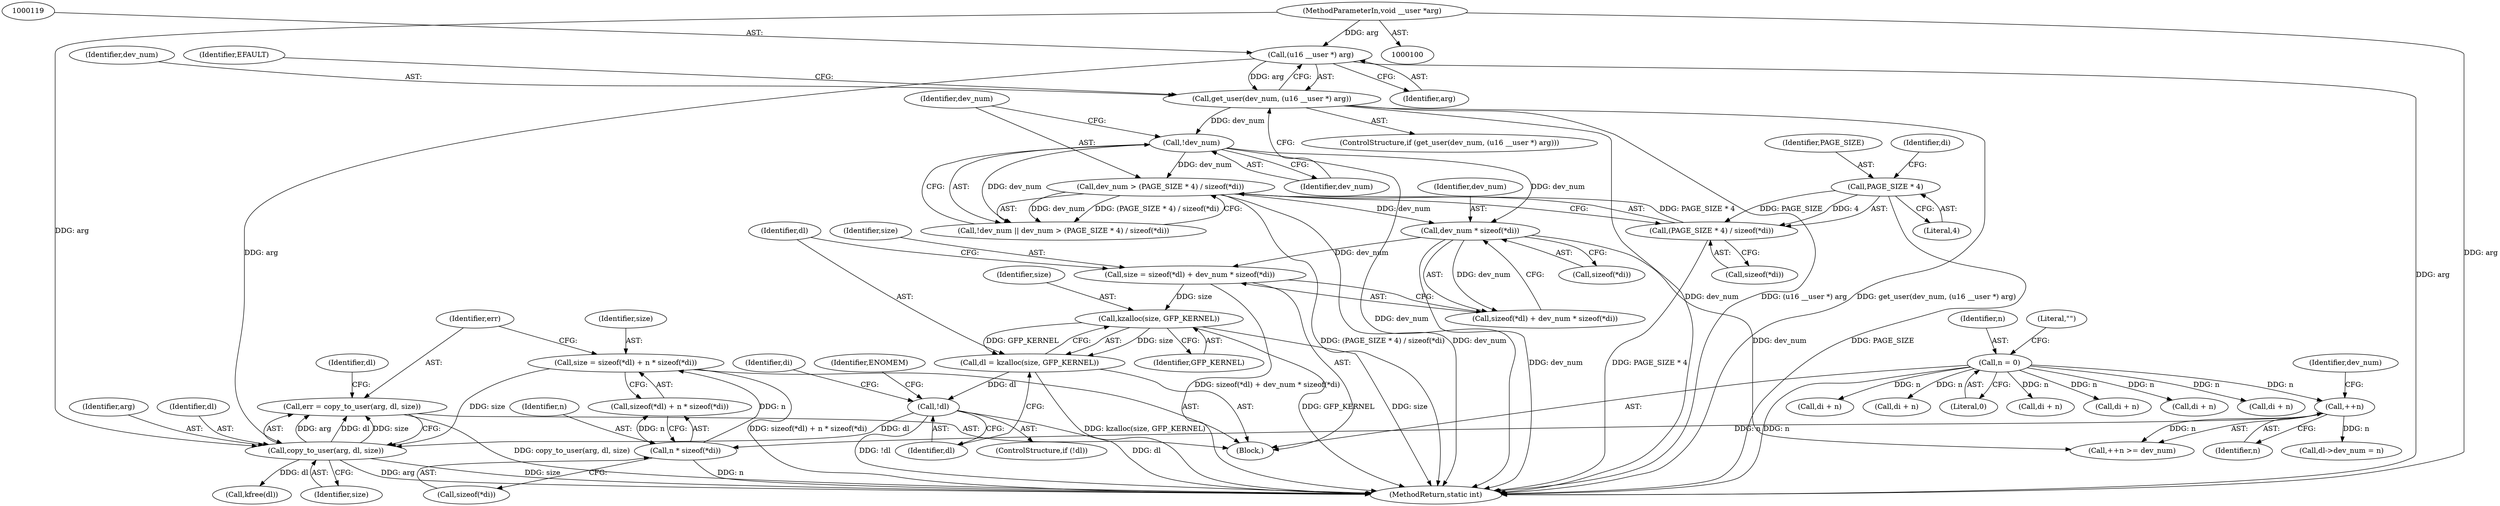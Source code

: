 digraph "0_linux_f9432c5ec8b1e9a09b9b0e5569e3c73db8de432a@API" {
"1000264" [label="(Call,err = copy_to_user(arg, dl, size))"];
"1000266" [label="(Call,copy_to_user(arg, dl, size))"];
"1000118" [label="(Call,(u16 __user *) arg)"];
"1000101" [label="(MethodParameterIn,void __user *arg)"];
"1000157" [label="(Call,!dl)"];
"1000151" [label="(Call,dl = kzalloc(size, GFP_KERNEL))"];
"1000153" [label="(Call,kzalloc(size, GFP_KERNEL))"];
"1000140" [label="(Call,size = sizeof(*dl) + dev_num * sizeof(*di))"];
"1000146" [label="(Call,dev_num * sizeof(*di))"];
"1000128" [label="(Call,dev_num > (PAGE_SIZE * 4) / sizeof(*di))"];
"1000126" [label="(Call,!dev_num)"];
"1000116" [label="(Call,get_user(dev_num, (u16 __user *) arg))"];
"1000130" [label="(Call,(PAGE_SIZE * 4) / sizeof(*di))"];
"1000131" [label="(Call,PAGE_SIZE * 4)"];
"1000253" [label="(Call,size = sizeof(*dl) + n * sizeof(*di))"];
"1000259" [label="(Call,n * sizeof(*di))"];
"1000241" [label="(Call,++n)"];
"1000107" [label="(Call,n = 0)"];
"1000108" [label="(Identifier,n)"];
"1000116" [label="(Call,get_user(dev_num, (u16 __user *) arg))"];
"1000242" [label="(Identifier,n)"];
"1000210" [label="(Call,di + n)"];
"1000114" [label="(Literal,\"\")"];
"1000181" [label="(Call,di + n)"];
"1000126" [label="(Call,!dev_num)"];
"1000131" [label="(Call,PAGE_SIZE * 4)"];
"1000163" [label="(Identifier,di)"];
"1000264" [label="(Call,err = copy_to_user(arg, dl, size))"];
"1000118" [label="(Call,(u16 __user *) arg)"];
"1000129" [label="(Identifier,dev_num)"];
"1000107" [label="(Call,n = 0)"];
"1000127" [label="(Identifier,dev_num)"];
"1000102" [label="(Block,)"];
"1000261" [label="(Call,sizeof(*di))"];
"1000141" [label="(Identifier,size)"];
"1000267" [label="(Identifier,arg)"];
"1000142" [label="(Call,sizeof(*dl) + dev_num * sizeof(*di))"];
"1000155" [label="(Identifier,GFP_KERNEL)"];
"1000265" [label="(Identifier,err)"];
"1000190" [label="(Call,di + n)"];
"1000255" [label="(Call,sizeof(*dl) + n * sizeof(*di))"];
"1000134" [label="(Call,sizeof(*di))"];
"1000140" [label="(Call,size = sizeof(*dl) + dev_num * sizeof(*di))"];
"1000125" [label="(Call,!dev_num || dev_num > (PAGE_SIZE * 4) / sizeof(*di))"];
"1000271" [label="(Identifier,dl)"];
"1000199" [label="(Call,di + n)"];
"1000270" [label="(Call,kfree(dl))"];
"1000158" [label="(Identifier,dl)"];
"1000156" [label="(ControlStructure,if (!dl))"];
"1000151" [label="(Call,dl = kzalloc(size, GFP_KERNEL))"];
"1000130" [label="(Call,(PAGE_SIZE * 4) / sizeof(*di))"];
"1000248" [label="(Call,dl->dev_num = n)"];
"1000133" [label="(Literal,4)"];
"1000260" [label="(Identifier,n)"];
"1000101" [label="(MethodParameterIn,void __user *arg)"];
"1000253" [label="(Call,size = sizeof(*dl) + n * sizeof(*di))"];
"1000117" [label="(Identifier,dev_num)"];
"1000243" [label="(Identifier,dev_num)"];
"1000154" [label="(Identifier,size)"];
"1000147" [label="(Identifier,dev_num)"];
"1000123" [label="(Identifier,EFAULT)"];
"1000148" [label="(Call,sizeof(*di))"];
"1000109" [label="(Literal,0)"];
"1000152" [label="(Identifier,dl)"];
"1000266" [label="(Call,copy_to_user(arg, dl, size))"];
"1000278" [label="(MethodReturn,static int)"];
"1000269" [label="(Identifier,size)"];
"1000268" [label="(Identifier,dl)"];
"1000254" [label="(Identifier,size)"];
"1000241" [label="(Call,++n)"];
"1000220" [label="(Call,di + n)"];
"1000240" [label="(Call,++n >= dev_num)"];
"1000153" [label="(Call,kzalloc(size, GFP_KERNEL))"];
"1000115" [label="(ControlStructure,if (get_user(dev_num, (u16 __user *) arg)))"];
"1000157" [label="(Call,!dl)"];
"1000146" [label="(Call,dev_num * sizeof(*di))"];
"1000132" [label="(Identifier,PAGE_SIZE)"];
"1000259" [label="(Call,n * sizeof(*di))"];
"1000231" [label="(Call,di + n)"];
"1000128" [label="(Call,dev_num > (PAGE_SIZE * 4) / sizeof(*di))"];
"1000136" [label="(Identifier,di)"];
"1000161" [label="(Identifier,ENOMEM)"];
"1000120" [label="(Identifier,arg)"];
"1000264" -> "1000102"  [label="AST: "];
"1000264" -> "1000266"  [label="CFG: "];
"1000265" -> "1000264"  [label="AST: "];
"1000266" -> "1000264"  [label="AST: "];
"1000271" -> "1000264"  [label="CFG: "];
"1000264" -> "1000278"  [label="DDG: copy_to_user(arg, dl, size)"];
"1000266" -> "1000264"  [label="DDG: arg"];
"1000266" -> "1000264"  [label="DDG: dl"];
"1000266" -> "1000264"  [label="DDG: size"];
"1000266" -> "1000269"  [label="CFG: "];
"1000267" -> "1000266"  [label="AST: "];
"1000268" -> "1000266"  [label="AST: "];
"1000269" -> "1000266"  [label="AST: "];
"1000266" -> "1000278"  [label="DDG: size"];
"1000266" -> "1000278"  [label="DDG: arg"];
"1000118" -> "1000266"  [label="DDG: arg"];
"1000101" -> "1000266"  [label="DDG: arg"];
"1000157" -> "1000266"  [label="DDG: dl"];
"1000253" -> "1000266"  [label="DDG: size"];
"1000266" -> "1000270"  [label="DDG: dl"];
"1000118" -> "1000116"  [label="AST: "];
"1000118" -> "1000120"  [label="CFG: "];
"1000119" -> "1000118"  [label="AST: "];
"1000120" -> "1000118"  [label="AST: "];
"1000116" -> "1000118"  [label="CFG: "];
"1000118" -> "1000278"  [label="DDG: arg"];
"1000118" -> "1000116"  [label="DDG: arg"];
"1000101" -> "1000118"  [label="DDG: arg"];
"1000101" -> "1000100"  [label="AST: "];
"1000101" -> "1000278"  [label="DDG: arg"];
"1000157" -> "1000156"  [label="AST: "];
"1000157" -> "1000158"  [label="CFG: "];
"1000158" -> "1000157"  [label="AST: "];
"1000161" -> "1000157"  [label="CFG: "];
"1000163" -> "1000157"  [label="CFG: "];
"1000157" -> "1000278"  [label="DDG: !dl"];
"1000157" -> "1000278"  [label="DDG: dl"];
"1000151" -> "1000157"  [label="DDG: dl"];
"1000151" -> "1000102"  [label="AST: "];
"1000151" -> "1000153"  [label="CFG: "];
"1000152" -> "1000151"  [label="AST: "];
"1000153" -> "1000151"  [label="AST: "];
"1000158" -> "1000151"  [label="CFG: "];
"1000151" -> "1000278"  [label="DDG: kzalloc(size, GFP_KERNEL)"];
"1000153" -> "1000151"  [label="DDG: size"];
"1000153" -> "1000151"  [label="DDG: GFP_KERNEL"];
"1000153" -> "1000155"  [label="CFG: "];
"1000154" -> "1000153"  [label="AST: "];
"1000155" -> "1000153"  [label="AST: "];
"1000153" -> "1000278"  [label="DDG: GFP_KERNEL"];
"1000153" -> "1000278"  [label="DDG: size"];
"1000140" -> "1000153"  [label="DDG: size"];
"1000140" -> "1000102"  [label="AST: "];
"1000140" -> "1000142"  [label="CFG: "];
"1000141" -> "1000140"  [label="AST: "];
"1000142" -> "1000140"  [label="AST: "];
"1000152" -> "1000140"  [label="CFG: "];
"1000140" -> "1000278"  [label="DDG: sizeof(*dl) + dev_num * sizeof(*di)"];
"1000146" -> "1000140"  [label="DDG: dev_num"];
"1000146" -> "1000142"  [label="AST: "];
"1000146" -> "1000148"  [label="CFG: "];
"1000147" -> "1000146"  [label="AST: "];
"1000148" -> "1000146"  [label="AST: "];
"1000142" -> "1000146"  [label="CFG: "];
"1000146" -> "1000278"  [label="DDG: dev_num"];
"1000146" -> "1000142"  [label="DDG: dev_num"];
"1000128" -> "1000146"  [label="DDG: dev_num"];
"1000126" -> "1000146"  [label="DDG: dev_num"];
"1000146" -> "1000240"  [label="DDG: dev_num"];
"1000128" -> "1000125"  [label="AST: "];
"1000128" -> "1000130"  [label="CFG: "];
"1000129" -> "1000128"  [label="AST: "];
"1000130" -> "1000128"  [label="AST: "];
"1000125" -> "1000128"  [label="CFG: "];
"1000128" -> "1000278"  [label="DDG: (PAGE_SIZE * 4) / sizeof(*di)"];
"1000128" -> "1000278"  [label="DDG: dev_num"];
"1000128" -> "1000125"  [label="DDG: dev_num"];
"1000128" -> "1000125"  [label="DDG: (PAGE_SIZE * 4) / sizeof(*di)"];
"1000126" -> "1000128"  [label="DDG: dev_num"];
"1000130" -> "1000128"  [label="DDG: PAGE_SIZE * 4"];
"1000126" -> "1000125"  [label="AST: "];
"1000126" -> "1000127"  [label="CFG: "];
"1000127" -> "1000126"  [label="AST: "];
"1000129" -> "1000126"  [label="CFG: "];
"1000125" -> "1000126"  [label="CFG: "];
"1000126" -> "1000278"  [label="DDG: dev_num"];
"1000126" -> "1000125"  [label="DDG: dev_num"];
"1000116" -> "1000126"  [label="DDG: dev_num"];
"1000116" -> "1000115"  [label="AST: "];
"1000117" -> "1000116"  [label="AST: "];
"1000123" -> "1000116"  [label="CFG: "];
"1000127" -> "1000116"  [label="CFG: "];
"1000116" -> "1000278"  [label="DDG: dev_num"];
"1000116" -> "1000278"  [label="DDG: (u16 __user *) arg"];
"1000116" -> "1000278"  [label="DDG: get_user(dev_num, (u16 __user *) arg)"];
"1000130" -> "1000134"  [label="CFG: "];
"1000131" -> "1000130"  [label="AST: "];
"1000134" -> "1000130"  [label="AST: "];
"1000130" -> "1000278"  [label="DDG: PAGE_SIZE * 4"];
"1000131" -> "1000130"  [label="DDG: PAGE_SIZE"];
"1000131" -> "1000130"  [label="DDG: 4"];
"1000131" -> "1000133"  [label="CFG: "];
"1000132" -> "1000131"  [label="AST: "];
"1000133" -> "1000131"  [label="AST: "];
"1000136" -> "1000131"  [label="CFG: "];
"1000131" -> "1000278"  [label="DDG: PAGE_SIZE"];
"1000253" -> "1000102"  [label="AST: "];
"1000253" -> "1000255"  [label="CFG: "];
"1000254" -> "1000253"  [label="AST: "];
"1000255" -> "1000253"  [label="AST: "];
"1000265" -> "1000253"  [label="CFG: "];
"1000253" -> "1000278"  [label="DDG: sizeof(*dl) + n * sizeof(*di)"];
"1000259" -> "1000253"  [label="DDG: n"];
"1000259" -> "1000255"  [label="AST: "];
"1000259" -> "1000261"  [label="CFG: "];
"1000260" -> "1000259"  [label="AST: "];
"1000261" -> "1000259"  [label="AST: "];
"1000255" -> "1000259"  [label="CFG: "];
"1000259" -> "1000278"  [label="DDG: n"];
"1000259" -> "1000255"  [label="DDG: n"];
"1000241" -> "1000259"  [label="DDG: n"];
"1000241" -> "1000240"  [label="AST: "];
"1000241" -> "1000242"  [label="CFG: "];
"1000242" -> "1000241"  [label="AST: "];
"1000243" -> "1000241"  [label="CFG: "];
"1000241" -> "1000240"  [label="DDG: n"];
"1000107" -> "1000241"  [label="DDG: n"];
"1000241" -> "1000248"  [label="DDG: n"];
"1000107" -> "1000102"  [label="AST: "];
"1000107" -> "1000109"  [label="CFG: "];
"1000108" -> "1000107"  [label="AST: "];
"1000109" -> "1000107"  [label="AST: "];
"1000114" -> "1000107"  [label="CFG: "];
"1000107" -> "1000278"  [label="DDG: n"];
"1000107" -> "1000181"  [label="DDG: n"];
"1000107" -> "1000190"  [label="DDG: n"];
"1000107" -> "1000199"  [label="DDG: n"];
"1000107" -> "1000210"  [label="DDG: n"];
"1000107" -> "1000220"  [label="DDG: n"];
"1000107" -> "1000231"  [label="DDG: n"];
}
